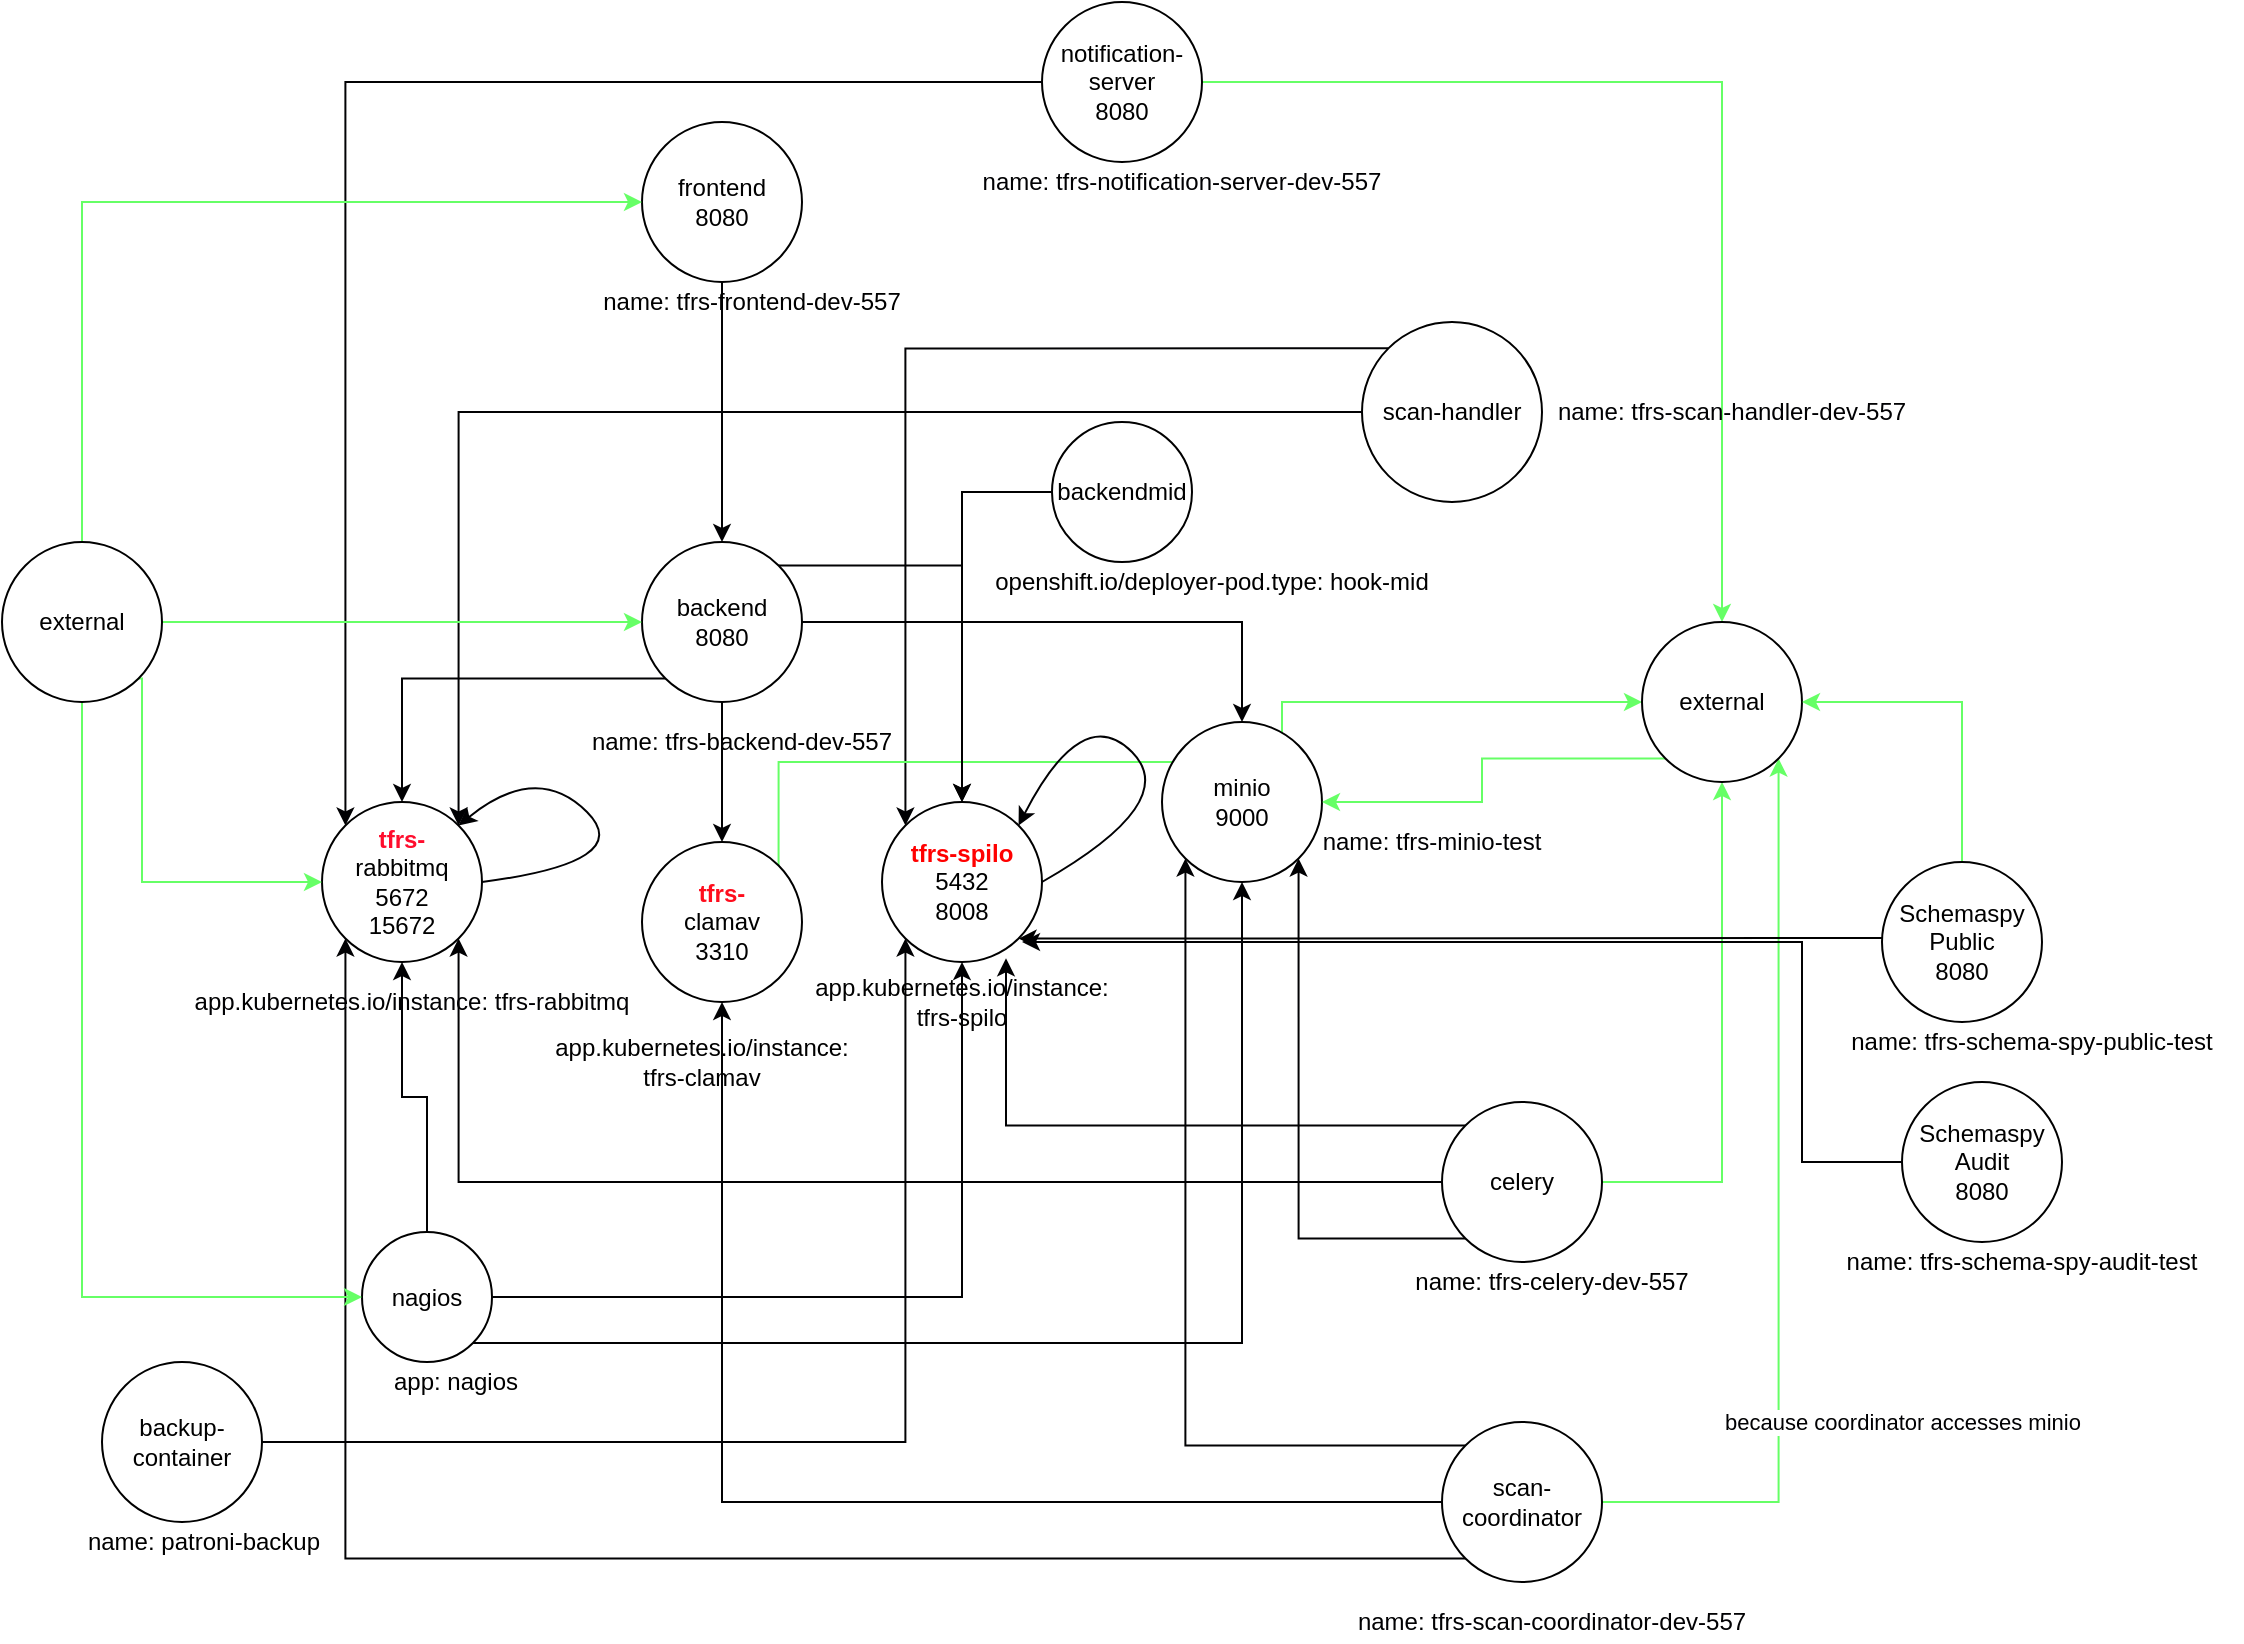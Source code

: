 <mxfile version="20.7.3" type="device"><diagram id="AIra0pvackN1RxZxVPas" name="Page-1"><mxGraphModel dx="1242" dy="1798" grid="1" gridSize="10" guides="1" tooltips="1" connect="1" arrows="1" fold="1" page="1" pageScale="1" pageWidth="850" pageHeight="1100" math="0" shadow="0"><root><mxCell id="0"/><mxCell id="1" parent="0"/><mxCell id="b4ZN2M5RfPYAqQMjHC3d-15" style="edgeStyle=orthogonalEdgeStyle;rounded=0;orthogonalLoop=1;jettySize=auto;html=1;strokeColor=#010103;" parent="1" source="b4ZN2M5RfPYAqQMjHC3d-1" target="b4ZN2M5RfPYAqQMjHC3d-3" edge="1"><mxGeometry relative="1" as="geometry"/></mxCell><mxCell id="b4ZN2M5RfPYAqQMjHC3d-1" value="frontend&lt;br&gt;8080" style="ellipse;whiteSpace=wrap;html=1;aspect=fixed;" parent="1" vertex="1"><mxGeometry x="370" y="-140" width="80" height="80" as="geometry"/></mxCell><mxCell id="b4ZN2M5RfPYAqQMjHC3d-24" style="edgeStyle=orthogonalEdgeStyle;rounded=0;orthogonalLoop=1;jettySize=auto;html=1;exitX=0;exitY=1;exitDx=0;exitDy=0;strokeColor=#010103;" parent="1" source="b4ZN2M5RfPYAqQMjHC3d-3" target="b4ZN2M5RfPYAqQMjHC3d-9" edge="1"><mxGeometry relative="1" as="geometry"/></mxCell><mxCell id="b4ZN2M5RfPYAqQMjHC3d-25" style="edgeStyle=orthogonalEdgeStyle;rounded=0;orthogonalLoop=1;jettySize=auto;html=1;entryX=0.5;entryY=0;entryDx=0;entryDy=0;strokeColor=#010103;" parent="1" source="b4ZN2M5RfPYAqQMjHC3d-3" target="b4ZN2M5RfPYAqQMjHC3d-12" edge="1"><mxGeometry relative="1" as="geometry"/></mxCell><mxCell id="b4ZN2M5RfPYAqQMjHC3d-26" style="edgeStyle=orthogonalEdgeStyle;rounded=0;orthogonalLoop=1;jettySize=auto;html=1;exitX=1;exitY=0.5;exitDx=0;exitDy=0;strokeColor=#010103;" parent="1" source="b4ZN2M5RfPYAqQMjHC3d-3" target="b4ZN2M5RfPYAqQMjHC3d-13" edge="1"><mxGeometry relative="1" as="geometry"/></mxCell><mxCell id="b4ZN2M5RfPYAqQMjHC3d-27" style="edgeStyle=orthogonalEdgeStyle;rounded=0;orthogonalLoop=1;jettySize=auto;html=1;exitX=1;exitY=0;exitDx=0;exitDy=0;strokeColor=#010103;" parent="1" source="b4ZN2M5RfPYAqQMjHC3d-3" target="b4ZN2M5RfPYAqQMjHC3d-8" edge="1"><mxGeometry relative="1" as="geometry"/></mxCell><mxCell id="b4ZN2M5RfPYAqQMjHC3d-3" value="backend&lt;br&gt;8080" style="ellipse;whiteSpace=wrap;html=1;aspect=fixed;" parent="1" vertex="1"><mxGeometry x="370" y="70" width="80" height="80" as="geometry"/></mxCell><mxCell id="b4ZN2M5RfPYAqQMjHC3d-34" style="edgeStyle=orthogonalEdgeStyle;rounded=0;orthogonalLoop=1;jettySize=auto;html=1;entryX=0;entryY=0;entryDx=0;entryDy=0;fontColor=#FF9999;strokeColor=#010103;" parent="1" source="b4ZN2M5RfPYAqQMjHC3d-4" target="b4ZN2M5RfPYAqQMjHC3d-9" edge="1"><mxGeometry relative="1" as="geometry"/></mxCell><mxCell id="b4ZN2M5RfPYAqQMjHC3d-35" style="edgeStyle=orthogonalEdgeStyle;rounded=0;orthogonalLoop=1;jettySize=auto;html=1;strokeColor=#66FF66;" parent="1" source="b4ZN2M5RfPYAqQMjHC3d-4" target="b4ZN2M5RfPYAqQMjHC3d-31" edge="1"><mxGeometry relative="1" as="geometry"/></mxCell><mxCell id="b4ZN2M5RfPYAqQMjHC3d-4" value="notification-server&lt;br&gt;8080" style="ellipse;whiteSpace=wrap;html=1;aspect=fixed;" parent="1" vertex="1"><mxGeometry x="570" y="-200" width="80" height="80" as="geometry"/></mxCell><mxCell id="b4ZN2M5RfPYAqQMjHC3d-28" style="edgeStyle=orthogonalEdgeStyle;rounded=0;orthogonalLoop=1;jettySize=auto;html=1;entryX=1;entryY=1;entryDx=0;entryDy=0;strokeColor=#010103;" parent="1" source="b4ZN2M5RfPYAqQMjHC3d-5" target="b4ZN2M5RfPYAqQMjHC3d-9" edge="1"><mxGeometry relative="1" as="geometry"/></mxCell><mxCell id="b4ZN2M5RfPYAqQMjHC3d-29" style="edgeStyle=orthogonalEdgeStyle;rounded=0;orthogonalLoop=1;jettySize=auto;html=1;entryX=1;entryY=1;entryDx=0;entryDy=0;exitX=0;exitY=1;exitDx=0;exitDy=0;strokeColor=#010103;" parent="1" source="b4ZN2M5RfPYAqQMjHC3d-5" target="b4ZN2M5RfPYAqQMjHC3d-13" edge="1"><mxGeometry relative="1" as="geometry"/></mxCell><mxCell id="b4ZN2M5RfPYAqQMjHC3d-30" style="edgeStyle=orthogonalEdgeStyle;rounded=0;orthogonalLoop=1;jettySize=auto;html=1;entryX=0.775;entryY=0.977;entryDx=0;entryDy=0;entryPerimeter=0;exitX=0;exitY=0;exitDx=0;exitDy=0;strokeColor=#010103;" parent="1" source="b4ZN2M5RfPYAqQMjHC3d-5" target="b4ZN2M5RfPYAqQMjHC3d-8" edge="1"><mxGeometry relative="1" as="geometry"/></mxCell><mxCell id="b4ZN2M5RfPYAqQMjHC3d-32" style="edgeStyle=orthogonalEdgeStyle;rounded=0;orthogonalLoop=1;jettySize=auto;html=1;entryX=0.5;entryY=1;entryDx=0;entryDy=0;strokeColor=#66FF66;" parent="1" source="b4ZN2M5RfPYAqQMjHC3d-5" target="b4ZN2M5RfPYAqQMjHC3d-31" edge="1"><mxGeometry relative="1" as="geometry"><mxPoint x="920" y="200" as="targetPoint"/></mxGeometry></mxCell><mxCell id="b4ZN2M5RfPYAqQMjHC3d-5" value="celery" style="ellipse;whiteSpace=wrap;html=1;aspect=fixed;" parent="1" vertex="1"><mxGeometry x="770" y="350" width="80" height="80" as="geometry"/></mxCell><mxCell id="b4ZN2M5RfPYAqQMjHC3d-36" style="edgeStyle=orthogonalEdgeStyle;rounded=0;orthogonalLoop=1;jettySize=auto;html=1;strokeColor=#010103;" parent="1" source="b4ZN2M5RfPYAqQMjHC3d-6" target="b4ZN2M5RfPYAqQMjHC3d-12" edge="1"><mxGeometry relative="1" as="geometry"/></mxCell><mxCell id="b4ZN2M5RfPYAqQMjHC3d-37" style="edgeStyle=orthogonalEdgeStyle;rounded=0;orthogonalLoop=1;jettySize=auto;html=1;entryX=0;entryY=1;entryDx=0;entryDy=0;exitX=0;exitY=1;exitDx=0;exitDy=0;strokeColor=#010103;" parent="1" source="b4ZN2M5RfPYAqQMjHC3d-6" target="b4ZN2M5RfPYAqQMjHC3d-9" edge="1"><mxGeometry relative="1" as="geometry"/></mxCell><mxCell id="b4ZN2M5RfPYAqQMjHC3d-38" style="edgeStyle=orthogonalEdgeStyle;rounded=0;orthogonalLoop=1;jettySize=auto;html=1;entryX=0;entryY=1;entryDx=0;entryDy=0;exitX=0;exitY=0;exitDx=0;exitDy=0;strokeColor=#010103;" parent="1" source="b4ZN2M5RfPYAqQMjHC3d-6" target="b4ZN2M5RfPYAqQMjHC3d-13" edge="1"><mxGeometry relative="1" as="geometry"/></mxCell><mxCell id="HEIXscpGbiXQZv3Nb0gd-1" value="because coordinator accesses minio" style="edgeStyle=orthogonalEdgeStyle;rounded=0;orthogonalLoop=1;jettySize=auto;html=1;entryX=1;entryY=1;entryDx=0;entryDy=0;fontColor=#010103;strokeColor=#66FF66;" parent="1" source="b4ZN2M5RfPYAqQMjHC3d-6" target="b4ZN2M5RfPYAqQMjHC3d-31" edge="1"><mxGeometry x="-0.442" y="-62" relative="1" as="geometry"><mxPoint as="offset"/></mxGeometry></mxCell><mxCell id="b4ZN2M5RfPYAqQMjHC3d-6" value="scan-coordinator" style="ellipse;whiteSpace=wrap;html=1;aspect=fixed;" parent="1" vertex="1"><mxGeometry x="770" y="510" width="80" height="80" as="geometry"/></mxCell><mxCell id="b4ZN2M5RfPYAqQMjHC3d-39" style="edgeStyle=orthogonalEdgeStyle;rounded=0;orthogonalLoop=1;jettySize=auto;html=1;entryX=1;entryY=0;entryDx=0;entryDy=0;strokeColor=#010103;" parent="1" source="b4ZN2M5RfPYAqQMjHC3d-7" target="b4ZN2M5RfPYAqQMjHC3d-9" edge="1"><mxGeometry relative="1" as="geometry"/></mxCell><mxCell id="b4ZN2M5RfPYAqQMjHC3d-40" style="edgeStyle=orthogonalEdgeStyle;rounded=0;orthogonalLoop=1;jettySize=auto;html=1;entryX=0;entryY=0;entryDx=0;entryDy=0;exitX=0;exitY=0;exitDx=0;exitDy=0;strokeColor=#010103;" parent="1" source="b4ZN2M5RfPYAqQMjHC3d-7" target="b4ZN2M5RfPYAqQMjHC3d-8" edge="1"><mxGeometry relative="1" as="geometry"/></mxCell><mxCell id="b4ZN2M5RfPYAqQMjHC3d-7" value="scan-handler" style="ellipse;whiteSpace=wrap;html=1;aspect=fixed;" parent="1" vertex="1"><mxGeometry x="730" y="-40" width="90" height="90" as="geometry"/></mxCell><mxCell id="b4ZN2M5RfPYAqQMjHC3d-8" value="&lt;font color=&quot;#ff0000&quot;&gt;&lt;b&gt;tfrs-spilo&lt;/b&gt;&lt;/font&gt;&lt;br&gt;5432&lt;br&gt;8008" style="ellipse;whiteSpace=wrap;html=1;aspect=fixed;" parent="1" vertex="1"><mxGeometry x="490" y="200" width="80" height="80" as="geometry"/></mxCell><mxCell id="b4ZN2M5RfPYAqQMjHC3d-9" value="&lt;font color=&quot;#ff0d2d&quot;&gt;&lt;b&gt;tfrs-&lt;/b&gt;&lt;/font&gt;&lt;br&gt;rabbitmq&lt;br&gt;5672&lt;br&gt;15672" style="ellipse;whiteSpace=wrap;html=1;aspect=fixed;" parent="1" vertex="1"><mxGeometry x="210" y="200" width="80" height="80" as="geometry"/></mxCell><mxCell id="b4ZN2M5RfPYAqQMjHC3d-43" style="edgeStyle=orthogonalEdgeStyle;rounded=0;orthogonalLoop=1;jettySize=auto;html=1;entryX=0;entryY=1;entryDx=0;entryDy=0;strokeColor=#010103;" parent="1" source="b4ZN2M5RfPYAqQMjHC3d-10" target="b4ZN2M5RfPYAqQMjHC3d-8" edge="1"><mxGeometry relative="1" as="geometry"/></mxCell><mxCell id="b4ZN2M5RfPYAqQMjHC3d-10" value="backup-container" style="ellipse;whiteSpace=wrap;html=1;aspect=fixed;" parent="1" vertex="1"><mxGeometry x="100" y="480" width="80" height="80" as="geometry"/></mxCell><mxCell id="b4ZN2M5RfPYAqQMjHC3d-16" style="edgeStyle=orthogonalEdgeStyle;rounded=0;orthogonalLoop=1;jettySize=auto;html=1;entryX=0.5;entryY=1;entryDx=0;entryDy=0;strokeColor=#010103;" parent="1" source="b4ZN2M5RfPYAqQMjHC3d-11" target="b4ZN2M5RfPYAqQMjHC3d-9" edge="1"><mxGeometry relative="1" as="geometry"><mxPoint x="180" y="290" as="targetPoint"/></mxGeometry></mxCell><mxCell id="b4ZN2M5RfPYAqQMjHC3d-19" style="edgeStyle=orthogonalEdgeStyle;rounded=0;orthogonalLoop=1;jettySize=auto;html=1;entryX=0.5;entryY=1;entryDx=0;entryDy=0;exitX=1;exitY=1;exitDx=0;exitDy=0;strokeColor=#010103;" parent="1" source="b4ZN2M5RfPYAqQMjHC3d-11" target="b4ZN2M5RfPYAqQMjHC3d-13" edge="1"><mxGeometry relative="1" as="geometry"/></mxCell><mxCell id="b4ZN2M5RfPYAqQMjHC3d-22" style="edgeStyle=orthogonalEdgeStyle;rounded=0;orthogonalLoop=1;jettySize=auto;html=1;entryX=0.5;entryY=1;entryDx=0;entryDy=0;strokeColor=#010103;" parent="1" source="b4ZN2M5RfPYAqQMjHC3d-11" target="b4ZN2M5RfPYAqQMjHC3d-8" edge="1"><mxGeometry relative="1" as="geometry"/></mxCell><mxCell id="b4ZN2M5RfPYAqQMjHC3d-11" value="nagios" style="ellipse;whiteSpace=wrap;html=1;aspect=fixed;" parent="1" vertex="1"><mxGeometry x="230" y="415" width="65" height="65" as="geometry"/></mxCell><mxCell id="26xIs32zcnkwmKCk1weU-14" style="edgeStyle=orthogonalEdgeStyle;rounded=0;orthogonalLoop=1;jettySize=auto;html=1;exitX=1;exitY=0;exitDx=0;exitDy=0;entryX=0;entryY=0.5;entryDx=0;entryDy=0;fontColor=#010103;strokeColor=#66FF66;" parent="1" source="b4ZN2M5RfPYAqQMjHC3d-12" target="b4ZN2M5RfPYAqQMjHC3d-31" edge="1"><mxGeometry relative="1" as="geometry"><Array as="points"><mxPoint x="438" y="180"/><mxPoint x="690" y="180"/><mxPoint x="690" y="150"/></Array></mxGeometry></mxCell><mxCell id="b4ZN2M5RfPYAqQMjHC3d-12" value="&lt;b&gt;&lt;font color=&quot;#ff0d1d&quot;&gt;tfrs-&lt;/font&gt;&lt;/b&gt;&lt;br&gt;clamav&lt;br&gt;3310" style="ellipse;whiteSpace=wrap;html=1;aspect=fixed;" parent="1" vertex="1"><mxGeometry x="370" y="220" width="80" height="80" as="geometry"/></mxCell><mxCell id="b4ZN2M5RfPYAqQMjHC3d-13" value="minio&lt;br&gt;9000" style="ellipse;whiteSpace=wrap;html=1;aspect=fixed;" parent="1" vertex="1"><mxGeometry x="630" y="160" width="80" height="80" as="geometry"/></mxCell><mxCell id="pgLxdiH6ygsnpkbSBO9J-1" style="edgeStyle=orthogonalEdgeStyle;rounded=0;orthogonalLoop=1;jettySize=auto;html=1;entryX=0;entryY=0.5;entryDx=0;entryDy=0;exitX=0.5;exitY=0;exitDx=0;exitDy=0;strokeColor=#66FF66;" parent="1" source="b4ZN2M5RfPYAqQMjHC3d-20" target="b4ZN2M5RfPYAqQMjHC3d-1" edge="1"><mxGeometry relative="1" as="geometry"/></mxCell><mxCell id="pgLxdiH6ygsnpkbSBO9J-2" style="edgeStyle=orthogonalEdgeStyle;rounded=0;orthogonalLoop=1;jettySize=auto;html=1;strokeColor=#66FF66;" parent="1" source="b4ZN2M5RfPYAqQMjHC3d-20" target="b4ZN2M5RfPYAqQMjHC3d-3" edge="1"><mxGeometry relative="1" as="geometry"/></mxCell><mxCell id="pgLxdiH6ygsnpkbSBO9J-3" style="edgeStyle=orthogonalEdgeStyle;rounded=0;orthogonalLoop=1;jettySize=auto;html=1;entryX=0;entryY=0.5;entryDx=0;entryDy=0;exitX=1;exitY=1;exitDx=0;exitDy=0;strokeColor=#66FF66;" parent="1" source="b4ZN2M5RfPYAqQMjHC3d-20" target="b4ZN2M5RfPYAqQMjHC3d-9" edge="1"><mxGeometry relative="1" as="geometry"><Array as="points"><mxPoint x="120" y="138"/><mxPoint x="120" y="240"/></Array></mxGeometry></mxCell><mxCell id="pgLxdiH6ygsnpkbSBO9J-4" style="edgeStyle=orthogonalEdgeStyle;rounded=0;orthogonalLoop=1;jettySize=auto;html=1;entryX=0;entryY=0.5;entryDx=0;entryDy=0;exitX=0.5;exitY=1;exitDx=0;exitDy=0;strokeColor=#66FF66;" parent="1" source="b4ZN2M5RfPYAqQMjHC3d-20" target="b4ZN2M5RfPYAqQMjHC3d-11" edge="1"><mxGeometry relative="1" as="geometry"/></mxCell><mxCell id="b4ZN2M5RfPYAqQMjHC3d-20" value="external" style="ellipse;whiteSpace=wrap;html=1;aspect=fixed;" parent="1" vertex="1"><mxGeometry x="50" y="70" width="80" height="80" as="geometry"/></mxCell><mxCell id="pgLxdiH6ygsnpkbSBO9J-5" style="edgeStyle=orthogonalEdgeStyle;rounded=0;orthogonalLoop=1;jettySize=auto;html=1;exitX=0;exitY=1;exitDx=0;exitDy=0;entryX=1;entryY=0.5;entryDx=0;entryDy=0;strokeColor=#66FF66;" parent="1" source="b4ZN2M5RfPYAqQMjHC3d-31" target="b4ZN2M5RfPYAqQMjHC3d-13" edge="1"><mxGeometry relative="1" as="geometry"/></mxCell><mxCell id="b4ZN2M5RfPYAqQMjHC3d-31" value="external" style="ellipse;whiteSpace=wrap;html=1;aspect=fixed;" parent="1" vertex="1"><mxGeometry x="870" y="110" width="80" height="80" as="geometry"/></mxCell><mxCell id="9xZVyRgoyZn5UuLwTAI5-3" value="" style="curved=1;endArrow=classic;html=1;exitX=1;exitY=0.5;exitDx=0;exitDy=0;entryX=1;entryY=0;entryDx=0;entryDy=0;strokeColor=#010103;" parent="1" source="b4ZN2M5RfPYAqQMjHC3d-8" target="b4ZN2M5RfPYAqQMjHC3d-8" edge="1"><mxGeometry width="50" height="50" relative="1" as="geometry"><mxPoint x="590" y="200" as="sourcePoint"/><mxPoint x="560" y="206" as="targetPoint"/><Array as="points"><mxPoint x="640" y="200"/><mxPoint x="590" y="150"/></Array></mxGeometry></mxCell><mxCell id="9xZVyRgoyZn5UuLwTAI5-6" value="" style="curved=1;endArrow=classic;html=1;exitX=1;exitY=0.5;exitDx=0;exitDy=0;entryX=1;entryY=0;entryDx=0;entryDy=0;strokeColor=#010103;" parent="1" source="b4ZN2M5RfPYAqQMjHC3d-9" target="b4ZN2M5RfPYAqQMjHC3d-9" edge="1"><mxGeometry width="50" height="50" relative="1" as="geometry"><mxPoint x="317.5" y="230" as="sourcePoint"/><mxPoint x="367.5" y="180" as="targetPoint"/><Array as="points"><mxPoint x="367.5" y="230"/><mxPoint x="317.5" y="180"/></Array></mxGeometry></mxCell><mxCell id="26xIs32zcnkwmKCk1weU-1" value="app: nagios" style="text;html=1;strokeColor=none;fillColor=none;align=center;verticalAlign=middle;whiteSpace=wrap;rounded=0;" parent="1" vertex="1"><mxGeometry x="242.5" y="480" width="67.5" height="20" as="geometry"/></mxCell><mxCell id="26xIs32zcnkwmKCk1weU-2" value="name: patroni-backup" style="text;html=1;strokeColor=none;fillColor=none;align=center;verticalAlign=middle;whiteSpace=wrap;rounded=0;" parent="1" vertex="1"><mxGeometry x="86" y="560" width="130" height="20" as="geometry"/></mxCell><mxCell id="26xIs32zcnkwmKCk1weU-3" value="&lt;span&gt;app.kubernetes.io/instance: tfrs-spilo&lt;br&gt;&lt;/span&gt;" style="text;html=1;strokeColor=none;fillColor=none;align=center;verticalAlign=middle;whiteSpace=wrap;rounded=0;fontStyle=0" parent="1" vertex="1"><mxGeometry x="445" y="290" width="170" height="20" as="geometry"/></mxCell><mxCell id="26xIs32zcnkwmKCk1weU-4" value="name: tfrs-backend-dev-557" style="text;html=1;strokeColor=none;fillColor=none;align=center;verticalAlign=middle;whiteSpace=wrap;rounded=0;" parent="1" vertex="1"><mxGeometry x="340" y="160" width="160" height="20" as="geometry"/></mxCell><mxCell id="26xIs32zcnkwmKCk1weU-5" value="name: tfrs-celery-dev-557" style="text;html=1;strokeColor=none;fillColor=none;align=center;verticalAlign=middle;whiteSpace=wrap;rounded=0;" parent="1" vertex="1"><mxGeometry x="750" y="430" width="150" height="20" as="geometry"/></mxCell><mxCell id="26xIs32zcnkwmKCk1weU-6" value="app.kubernetes.io/instance: tfrs-clamav" style="text;html=1;strokeColor=none;fillColor=none;align=center;verticalAlign=middle;whiteSpace=wrap;rounded=0;" parent="1" vertex="1"><mxGeometry x="320" y="310" width="160" height="40" as="geometry"/></mxCell><mxCell id="26xIs32zcnkwmKCk1weU-7" value="name: tfrs-frontend-dev-557" style="text;html=1;strokeColor=none;fillColor=none;align=center;verticalAlign=middle;whiteSpace=wrap;rounded=0;" parent="1" vertex="1"><mxGeometry x="345" y="-60" width="160" height="20" as="geometry"/></mxCell><mxCell id="26xIs32zcnkwmKCk1weU-8" value="name: tfrs-scan-coordinator-dev-557" style="text;html=1;strokeColor=none;fillColor=none;align=center;verticalAlign=middle;whiteSpace=wrap;rounded=0;fontColor=#010103;" parent="1" vertex="1"><mxGeometry x="715" y="600" width="220" height="20" as="geometry"/></mxCell><mxCell id="26xIs32zcnkwmKCk1weU-9" value="name: tfrs-scan-handler-dev-557" style="text;html=1;strokeColor=none;fillColor=none;align=center;verticalAlign=middle;whiteSpace=wrap;rounded=0;fontColor=#010103;" parent="1" vertex="1"><mxGeometry x="820" y="-5" width="190" height="20" as="geometry"/></mxCell><mxCell id="26xIs32zcnkwmKCk1weU-10" value="name: tfrs-notification-server-dev-557" style="text;html=1;strokeColor=none;fillColor=none;align=center;verticalAlign=middle;whiteSpace=wrap;rounded=0;fontColor=#010103;" parent="1" vertex="1"><mxGeometry x="530" y="-120" width="220" height="20" as="geometry"/></mxCell><mxCell id="26xIs32zcnkwmKCk1weU-11" value="name: tfrs-minio-test" style="text;html=1;strokeColor=none;fillColor=none;align=center;verticalAlign=middle;whiteSpace=wrap;rounded=0;fontColor=#010103;" parent="1" vertex="1"><mxGeometry x="700" y="210" width="130" height="20" as="geometry"/></mxCell><mxCell id="26xIs32zcnkwmKCk1weU-13" value="app.kubernetes.io/instance: tfrs-rabbitmq" style="text;html=1;strokeColor=none;fillColor=none;align=center;verticalAlign=middle;whiteSpace=wrap;rounded=0;fontColor=#010103;" parent="1" vertex="1"><mxGeometry x="140" y="290" width="230" height="20" as="geometry"/></mxCell><mxCell id="H7SJwxIneLC0AmHuttXZ-2" style="edgeStyle=orthogonalEdgeStyle;rounded=0;orthogonalLoop=1;jettySize=auto;html=1;entryX=1;entryY=1;entryDx=0;entryDy=0;" parent="1" source="H7SJwxIneLC0AmHuttXZ-1" target="b4ZN2M5RfPYAqQMjHC3d-8" edge="1"><mxGeometry relative="1" as="geometry"><mxPoint x="700" y="300" as="targetPoint"/><Array as="points"><mxPoint x="950" y="268"/><mxPoint x="950" y="268"/></Array></mxGeometry></mxCell><mxCell id="H7SJwxIneLC0AmHuttXZ-5" style="edgeStyle=orthogonalEdgeStyle;rounded=0;orthogonalLoop=1;jettySize=auto;html=1;entryX=1;entryY=0.5;entryDx=0;entryDy=0;exitX=0.5;exitY=0;exitDx=0;exitDy=0;strokeColor=#66FF66;" parent="1" source="H7SJwxIneLC0AmHuttXZ-1" target="b4ZN2M5RfPYAqQMjHC3d-31" edge="1"><mxGeometry relative="1" as="geometry"><mxPoint x="1060" y="130" as="targetPoint"/></mxGeometry></mxCell><mxCell id="H7SJwxIneLC0AmHuttXZ-1" value="Schemaspy Public&lt;br&gt;8080" style="ellipse;whiteSpace=wrap;html=1;aspect=fixed;" parent="1" vertex="1"><mxGeometry x="990" y="230" width="80" height="80" as="geometry"/></mxCell><mxCell id="H7SJwxIneLC0AmHuttXZ-6" value="name: tfrs-schema-spy-public-test" style="text;html=1;strokeColor=none;fillColor=none;align=center;verticalAlign=middle;whiteSpace=wrap;rounded=0;" parent="1" vertex="1"><mxGeometry x="960" y="310" width="210" height="20" as="geometry"/></mxCell><mxCell id="H7SJwxIneLC0AmHuttXZ-8" style="edgeStyle=orthogonalEdgeStyle;rounded=0;orthogonalLoop=1;jettySize=auto;html=1;strokeColor=#010103;" parent="1" source="H7SJwxIneLC0AmHuttXZ-7" edge="1"><mxGeometry relative="1" as="geometry"><mxPoint x="560" y="270" as="targetPoint"/><Array as="points"><mxPoint x="950" y="380"/><mxPoint x="950" y="270"/></Array></mxGeometry></mxCell><mxCell id="H7SJwxIneLC0AmHuttXZ-7" value="Schemaspy Audit&lt;br&gt;8080" style="ellipse;whiteSpace=wrap;html=1;aspect=fixed;" parent="1" vertex="1"><mxGeometry x="1000" y="340" width="80" height="80" as="geometry"/></mxCell><mxCell id="H7SJwxIneLC0AmHuttXZ-9" value="name: tfrs-schema-spy-audit-test" style="text;html=1;strokeColor=none;fillColor=none;align=center;verticalAlign=middle;whiteSpace=wrap;rounded=0;" parent="1" vertex="1"><mxGeometry x="950" y="420" width="220" height="20" as="geometry"/></mxCell><mxCell id="gmE44eMTJBUa2ZcFal81-3" style="edgeStyle=orthogonalEdgeStyle;rounded=0;orthogonalLoop=1;jettySize=auto;html=1;entryX=0.5;entryY=0;entryDx=0;entryDy=0;" parent="1" source="gmE44eMTJBUa2ZcFal81-1" target="b4ZN2M5RfPYAqQMjHC3d-8" edge="1"><mxGeometry relative="1" as="geometry"/></mxCell><mxCell id="gmE44eMTJBUa2ZcFal81-1" value="backendmid" style="ellipse;whiteSpace=wrap;html=1;aspect=fixed;" parent="1" vertex="1"><mxGeometry x="575" y="10" width="70" height="70" as="geometry"/></mxCell><mxCell id="gmE44eMTJBUa2ZcFal81-4" value="openshift.io/deployer-pod.type: hook-mid" style="text;html=1;strokeColor=none;fillColor=none;align=center;verticalAlign=middle;whiteSpace=wrap;rounded=0;" parent="1" vertex="1"><mxGeometry x="540" y="80" width="230" height="20" as="geometry"/></mxCell></root></mxGraphModel></diagram></mxfile>